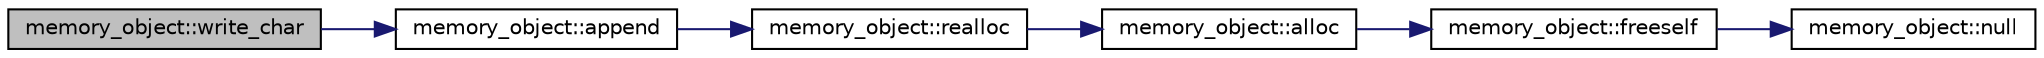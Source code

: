 digraph "memory_object::write_char"
{
  edge [fontname="Helvetica",fontsize="10",labelfontname="Helvetica",labelfontsize="10"];
  node [fontname="Helvetica",fontsize="10",shape=record];
  rankdir="LR";
  Node112 [label="memory_object::write_char",height=0.2,width=0.4,color="black", fillcolor="grey75", style="filled", fontcolor="black"];
  Node112 -> Node113 [color="midnightblue",fontsize="10",style="solid",fontname="Helvetica"];
  Node113 [label="memory_object::append",height=0.2,width=0.4,color="black", fillcolor="white", style="filled",URL="$d8/d67/classmemory__object.html#af27e1f0829bc6372b2a2632463bb267f"];
  Node113 -> Node114 [color="midnightblue",fontsize="10",style="solid",fontname="Helvetica"];
  Node114 [label="memory_object::realloc",height=0.2,width=0.4,color="black", fillcolor="white", style="filled",URL="$d8/d67/classmemory__object.html#a29ea5862bdfae31e11a5c1ccc121b594"];
  Node114 -> Node115 [color="midnightblue",fontsize="10",style="solid",fontname="Helvetica"];
  Node115 [label="memory_object::alloc",height=0.2,width=0.4,color="black", fillcolor="white", style="filled",URL="$d8/d67/classmemory__object.html#a0768d510d8df4bed863435b637750185"];
  Node115 -> Node116 [color="midnightblue",fontsize="10",style="solid",fontname="Helvetica"];
  Node116 [label="memory_object::freeself",height=0.2,width=0.4,color="black", fillcolor="white", style="filled",URL="$d8/d67/classmemory__object.html#aea989e6df86ed48049a2747df074b62a"];
  Node116 -> Node117 [color="midnightblue",fontsize="10",style="solid",fontname="Helvetica"];
  Node117 [label="memory_object::null",height=0.2,width=0.4,color="black", fillcolor="white", style="filled",URL="$d8/d67/classmemory__object.html#a9e538ffb790fddfebcf9557386af1e76"];
}
